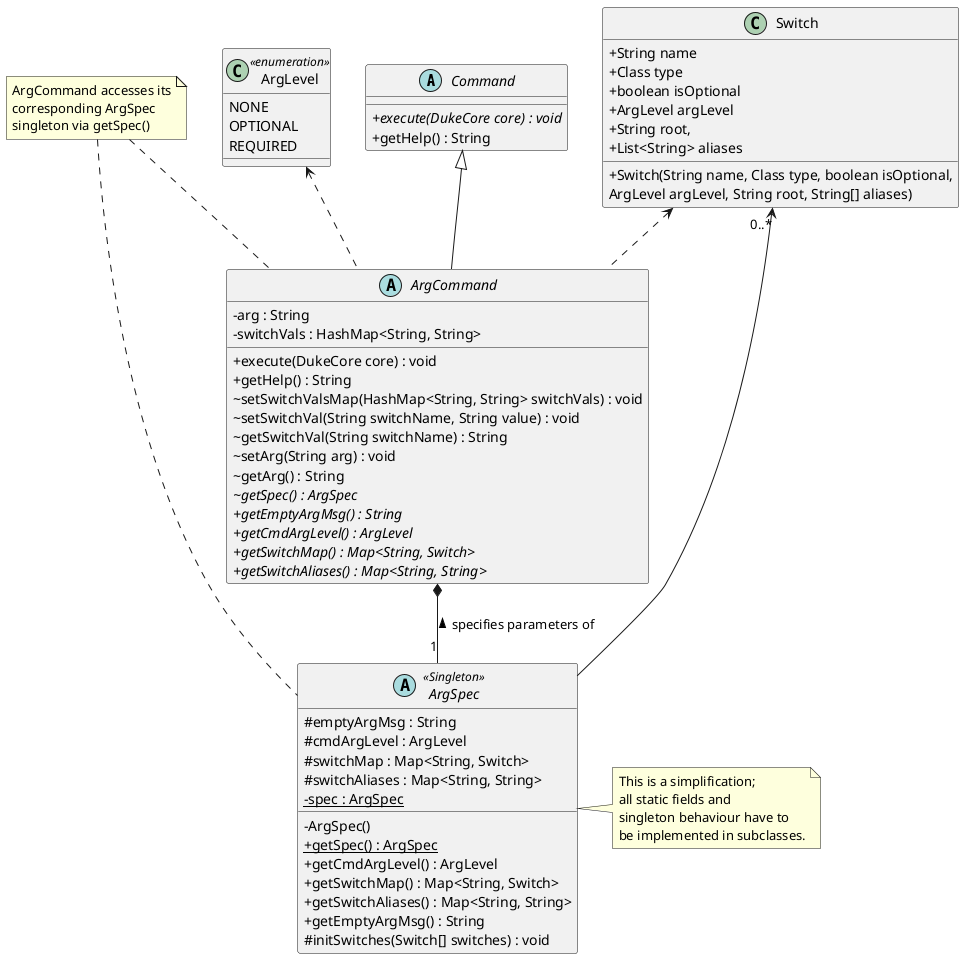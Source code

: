 @startuml
' disable fancy icons for access modifiers
skinparam classAttributeIconSize 0 

abstract class Command {
  {abstract} +execute(DukeCore core) : void
  +getHelp() : String
}

abstract class ArgCommand {
  -arg : String
  -switchVals : HashMap<String, String>
  +execute(DukeCore core) : void
  +getHelp() : String 
  ~setSwitchValsMap(HashMap<String, String> switchVals) : void
  ~setSwitchVal(String switchName, String value) : void
  ~getSwitchVal(String switchName) : String
  ~setArg(String arg) : void
  ~getArg() : String
  {abstract} ~getSpec() : ArgSpec
  {abstract} +getEmptyArgMsg() : String
  {abstract} +getCmdArgLevel() : ArgLevel
  {abstract} +getSwitchMap() : Map<String, Switch>
  {abstract} +getSwitchAliases() : Map<String, String>
}

note "ArgCommand accesses its\ncorresponding ArgSpec\nsingleton via getSpec()" as specCommandNote
specCommandNote .. ArgCommand
specCommandNote .. ArgSpec

class ArgLevel <<enumeration>> {
  NONE
  OPTIONAL
  REQUIRED
}

class Switch {
  +String name
  +Class type 
  +boolean isOptional
  +ArgLevel argLevel
  +String root, 
  +List<String> aliases
  +Switch(String name, Class type, boolean isOptional,\nArgLevel argLevel, String root, String[] aliases)
}

abstract class ArgSpec <<Singleton>> {
    #emptyArgMsg : String
    #cmdArgLevel : ArgLevel 
    #switchMap : Map<String, Switch> 
    #switchAliases : Map<String, String> 
    -spec : ArgSpec {static}
    -ArgSpec()
    +getSpec() : ArgSpec {static}
    +getCmdArgLevel() : ArgLevel
    +getSwitchMap() : Map<String, Switch>
    +getSwitchAliases() : Map<String, String>
    +getEmptyArgMsg() : String 
    #initSwitches(Switch[] switches) : void
}

note right of ArgSpec : This is a simplification;\nall static fields and\nsingleton behaviour have to\nbe implemented in subclasses.

Command <|-- ArgCommand 
ArgLevel <.. ArgCommand
Switch <.. ArgCommand
Switch "0..*" <-- ArgSpec
ArgCommand *-- "1" ArgSpec : < specifies parameters of

@enduml
